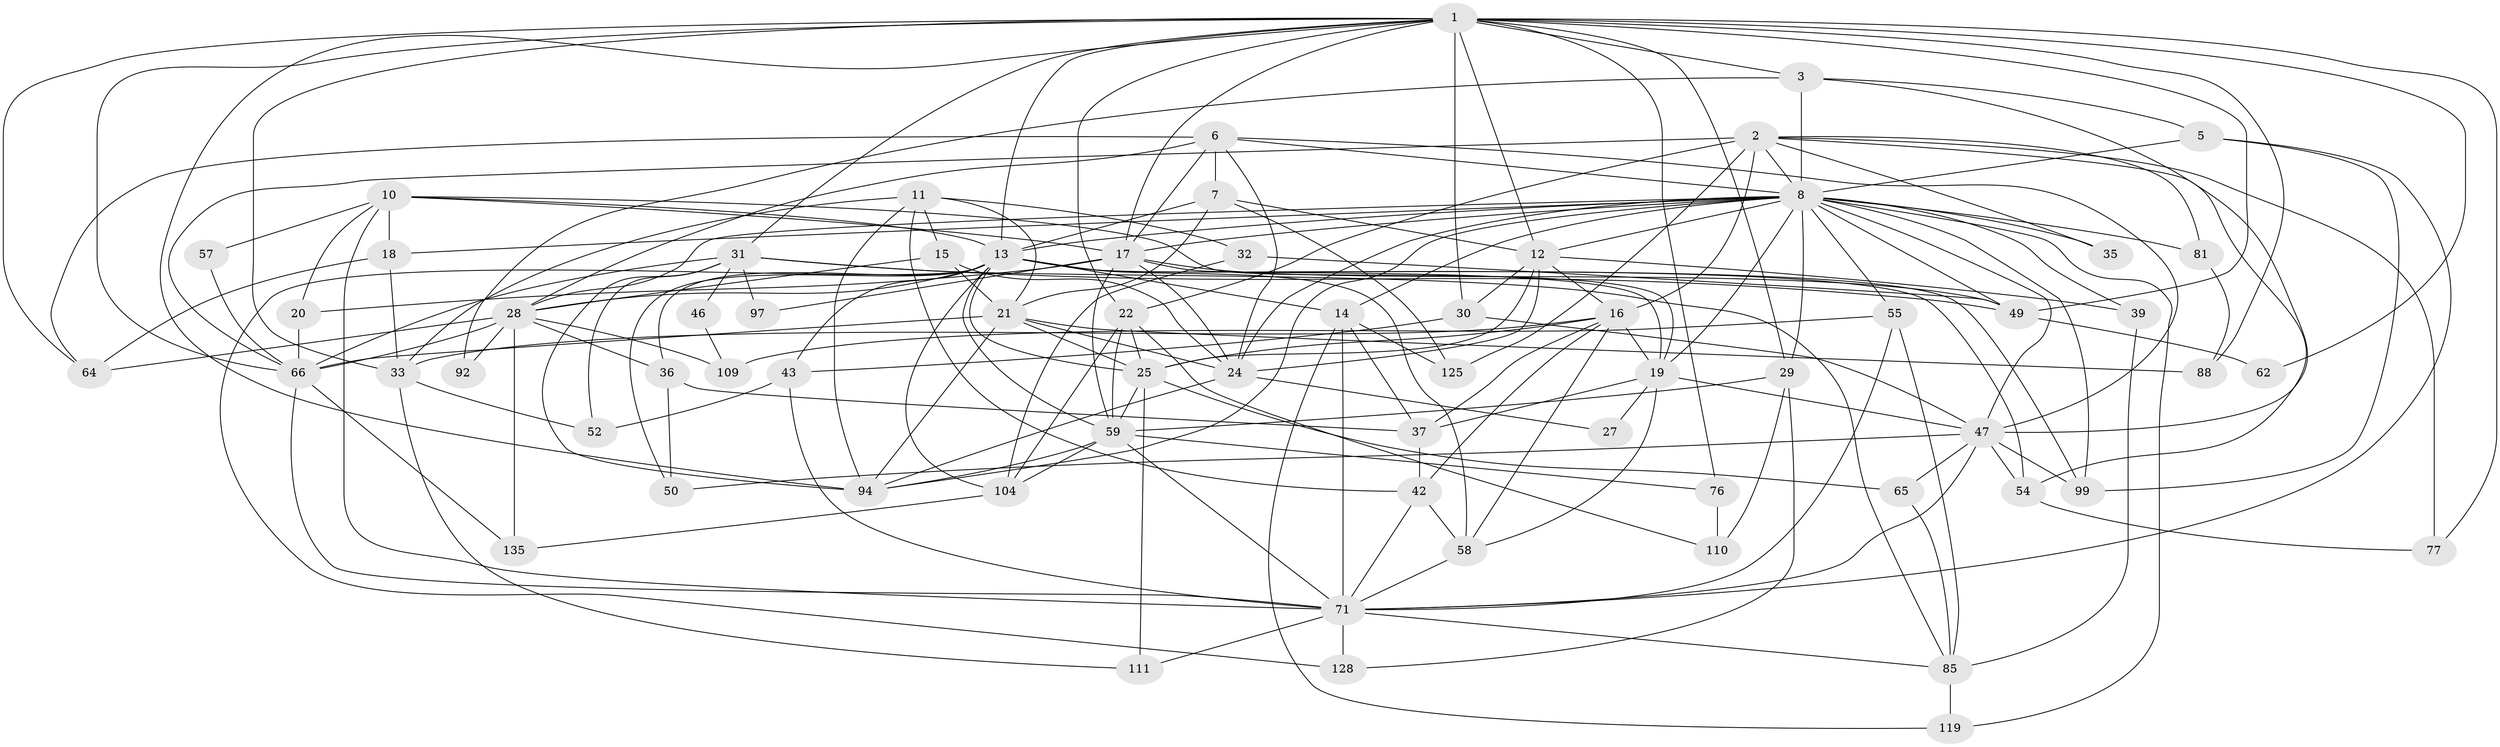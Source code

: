 // original degree distribution, {5: 0.1925925925925926, 4: 0.21481481481481482, 2: 0.1259259259259259, 7: 0.037037037037037035, 8: 0.022222222222222223, 3: 0.31851851851851853, 6: 0.08888888888888889}
// Generated by graph-tools (version 1.1) at 2025/18/03/04/25 18:18:58]
// undirected, 67 vertices, 189 edges
graph export_dot {
graph [start="1"]
  node [color=gray90,style=filled];
  1 [super="+93+126+40"];
  2 [super="+53+69"];
  3 [super="+4"];
  5;
  6 [super="+122+60"];
  7 [super="+56"];
  8 [super="+48+9+23"];
  10 [super="+75+130"];
  11 [super="+44"];
  12 [super="+67+123+124"];
  13 [super="+72+73+98"];
  14 [super="+105+87"];
  15 [super="+113"];
  16 [super="+78"];
  17 [super="+34"];
  18 [super="+131"];
  19 [super="+116+41"];
  20;
  21 [super="+91"];
  22 [super="+45"];
  24 [super="+63+114"];
  25 [super="+89"];
  27;
  28 [super="+83"];
  29 [super="+112"];
  30;
  31;
  32 [super="+38"];
  33;
  35;
  36;
  37;
  39;
  42;
  43 [super="+68"];
  46;
  47 [super="+96+82"];
  49;
  50;
  52;
  54 [super="+106"];
  55 [super="+84"];
  57;
  58;
  59 [super="+61+90"];
  62;
  64;
  65;
  66 [super="+121"];
  71 [super="+86+118"];
  76 [super="+120"];
  77;
  81;
  85 [super="+117"];
  88;
  92;
  94 [super="+132"];
  97;
  99;
  104;
  109;
  110;
  111;
  119;
  125;
  128;
  135;
  1 -- 94;
  1 -- 3;
  1 -- 66;
  1 -- 13;
  1 -- 33;
  1 -- 17;
  1 -- 88;
  1 -- 76 [weight=2];
  1 -- 31;
  1 -- 22;
  1 -- 64;
  1 -- 77;
  1 -- 49;
  1 -- 62;
  1 -- 29;
  1 -- 30 [weight=2];
  1 -- 12;
  2 -- 81;
  2 -- 22 [weight=2];
  2 -- 66;
  2 -- 125;
  2 -- 8;
  2 -- 54;
  2 -- 16;
  2 -- 35;
  2 -- 77;
  3 -- 5;
  3 -- 8;
  3 -- 92;
  3 -- 47;
  5 -- 8;
  5 -- 99;
  5 -- 71;
  6 -- 64;
  6 -- 17;
  6 -- 7;
  6 -- 8;
  6 -- 28;
  6 -- 47;
  6 -- 24;
  7 -- 21;
  7 -- 125;
  7 -- 12 [weight=2];
  7 -- 13 [weight=2];
  8 -- 99;
  8 -- 81 [weight=2];
  8 -- 49;
  8 -- 35;
  8 -- 39;
  8 -- 13 [weight=2];
  8 -- 12;
  8 -- 14 [weight=3];
  8 -- 47;
  8 -- 18;
  8 -- 17;
  8 -- 119;
  8 -- 29;
  8 -- 28;
  8 -- 19;
  8 -- 55 [weight=2];
  8 -- 24;
  8 -- 94;
  10 -- 17;
  10 -- 71;
  10 -- 19;
  10 -- 57;
  10 -- 20;
  10 -- 18 [weight=2];
  10 -- 13;
  11 -- 21;
  11 -- 33;
  11 -- 32;
  11 -- 42;
  11 -- 15;
  11 -- 94;
  12 -- 16 [weight=2];
  12 -- 25;
  12 -- 30;
  12 -- 39;
  12 -- 24;
  13 -- 58;
  13 -- 59;
  13 -- 104;
  13 -- 25;
  13 -- 99;
  13 -- 36;
  13 -- 14;
  13 -- 128;
  13 -- 50;
  13 -- 54;
  13 -- 28;
  13 -- 43;
  14 -- 71 [weight=2];
  14 -- 37;
  14 -- 119;
  14 -- 125;
  15 -- 28;
  15 -- 21;
  15 -- 24;
  16 -- 58;
  16 -- 19;
  16 -- 33;
  16 -- 37;
  16 -- 42;
  16 -- 25;
  17 -- 49;
  17 -- 97;
  17 -- 19;
  17 -- 20;
  17 -- 24;
  17 -- 59;
  18 -- 64;
  18 -- 33;
  19 -- 58;
  19 -- 37;
  19 -- 27;
  19 -- 47;
  20 -- 66;
  21 -- 88;
  21 -- 94;
  21 -- 25;
  21 -- 66;
  21 -- 24;
  22 -- 104;
  22 -- 110;
  22 -- 25;
  22 -- 59;
  24 -- 27;
  24 -- 94;
  25 -- 111;
  25 -- 65;
  25 -- 59;
  28 -- 109;
  28 -- 64;
  28 -- 66;
  28 -- 36;
  28 -- 135;
  28 -- 92;
  29 -- 110;
  29 -- 128;
  29 -- 59;
  30 -- 43;
  30 -- 47;
  31 -- 66;
  31 -- 46;
  31 -- 49;
  31 -- 52;
  31 -- 97;
  31 -- 85;
  31 -- 94;
  32 -- 49;
  32 -- 104;
  33 -- 111;
  33 -- 52;
  36 -- 37;
  36 -- 50;
  37 -- 42;
  39 -- 85;
  42 -- 58;
  42 -- 71;
  43 -- 71;
  43 -- 52;
  46 -- 109;
  47 -- 71;
  47 -- 50;
  47 -- 65;
  47 -- 99;
  47 -- 54;
  49 -- 62;
  54 -- 77;
  55 -- 85;
  55 -- 109;
  55 -- 71;
  57 -- 66;
  58 -- 71;
  59 -- 94;
  59 -- 104;
  59 -- 76;
  59 -- 71;
  65 -- 85;
  66 -- 135;
  66 -- 71;
  71 -- 128;
  71 -- 85;
  71 -- 111;
  76 -- 110;
  81 -- 88;
  85 -- 119;
  104 -- 135;
}
